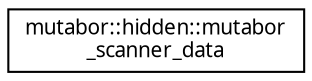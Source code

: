 digraph "Grafische Darstellung der Klassenhierarchie"
{
  edge [fontname="Sans",fontsize="10",labelfontname="Sans",labelfontsize="10"];
  node [fontname="Sans",fontsize="10",shape=record];
  rankdir="LR";
  Node0 [label="mutabor::hidden::mutabor\l_scanner_data",height=0.2,width=0.4,color="black", fillcolor="white", style="filled",URL="$d9/d0b/structmutabor_1_1hidden_1_1mutabor__scanner__data.html"];
}
